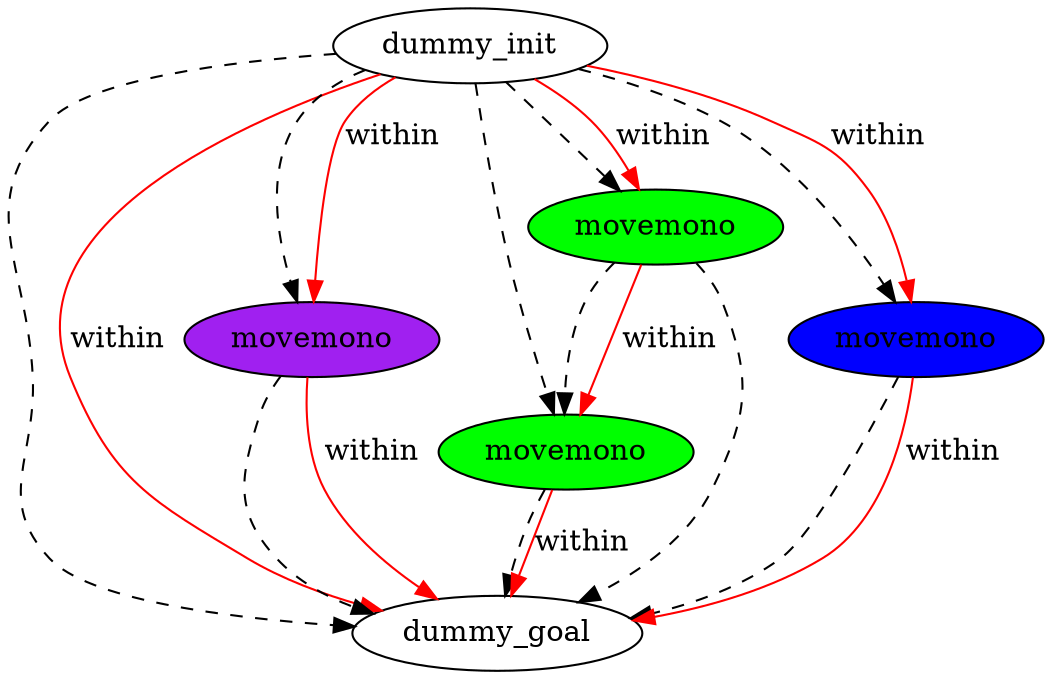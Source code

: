 digraph {
	"7a9f2973-6f1c-9fb6-5a07-bc95467ebeec" [label=dummy_init fillcolor=white style=filled]
	"607aaedc-2cf7-9d03-f269-6a9b053ebb8f" [label=dummy_goal fillcolor=white style=filled]
	"9bf327d9-b79e-be9e-aad8-5076d7008ea4" [label=movemono fillcolor=purple style=filled]
	"8c069b00-efe0-519e-3862-392dd58f22c2" [label=movemono fillcolor=green style=filled]
	"b67fcbd2-243e-1aaf-eb55-34b14cea6e43" [label=movemono fillcolor=green style=filled]
	"8e7edaba-8d2f-ec30-58b1-00fa9cbfb729" [label=movemono fillcolor=blue style=filled]
	"9bf327d9-b79e-be9e-aad8-5076d7008ea4" -> "607aaedc-2cf7-9d03-f269-6a9b053ebb8f" [color=black style=dashed]
	"b67fcbd2-243e-1aaf-eb55-34b14cea6e43" -> "607aaedc-2cf7-9d03-f269-6a9b053ebb8f" [color=black style=dashed]
	"8e7edaba-8d2f-ec30-58b1-00fa9cbfb729" -> "607aaedc-2cf7-9d03-f269-6a9b053ebb8f" [color=black style=dashed]
	"7a9f2973-6f1c-9fb6-5a07-bc95467ebeec" -> "8c069b00-efe0-519e-3862-392dd58f22c2" [color=black style=dashed]
	"7a9f2973-6f1c-9fb6-5a07-bc95467ebeec" -> "b67fcbd2-243e-1aaf-eb55-34b14cea6e43" [color=black style=dashed]
	"8c069b00-efe0-519e-3862-392dd58f22c2" -> "607aaedc-2cf7-9d03-f269-6a9b053ebb8f" [color=black style=dashed]
	"7a9f2973-6f1c-9fb6-5a07-bc95467ebeec" -> "8e7edaba-8d2f-ec30-58b1-00fa9cbfb729" [color=black style=dashed]
	"7a9f2973-6f1c-9fb6-5a07-bc95467ebeec" -> "9bf327d9-b79e-be9e-aad8-5076d7008ea4" [color=black style=dashed]
	"b67fcbd2-243e-1aaf-eb55-34b14cea6e43" -> "8c069b00-efe0-519e-3862-392dd58f22c2" [color=black style=dashed]
	"7a9f2973-6f1c-9fb6-5a07-bc95467ebeec" -> "607aaedc-2cf7-9d03-f269-6a9b053ebb8f" [color=black style=dashed]
	"7a9f2973-6f1c-9fb6-5a07-bc95467ebeec" -> "607aaedc-2cf7-9d03-f269-6a9b053ebb8f" [label=within color=red]
	"9bf327d9-b79e-be9e-aad8-5076d7008ea4" -> "607aaedc-2cf7-9d03-f269-6a9b053ebb8f" [label=within color=red]
	"8c069b00-efe0-519e-3862-392dd58f22c2" -> "607aaedc-2cf7-9d03-f269-6a9b053ebb8f" [label=within color=red]
	"8e7edaba-8d2f-ec30-58b1-00fa9cbfb729" -> "607aaedc-2cf7-9d03-f269-6a9b053ebb8f" [label=within color=red]
	"7a9f2973-6f1c-9fb6-5a07-bc95467ebeec" -> "b67fcbd2-243e-1aaf-eb55-34b14cea6e43" [label=within color=red]
	"7a9f2973-6f1c-9fb6-5a07-bc95467ebeec" -> "9bf327d9-b79e-be9e-aad8-5076d7008ea4" [label=within color=red]
	"b67fcbd2-243e-1aaf-eb55-34b14cea6e43" -> "8c069b00-efe0-519e-3862-392dd58f22c2" [label=within color=red]
	"7a9f2973-6f1c-9fb6-5a07-bc95467ebeec" -> "8e7edaba-8d2f-ec30-58b1-00fa9cbfb729" [label=within color=red]
}
